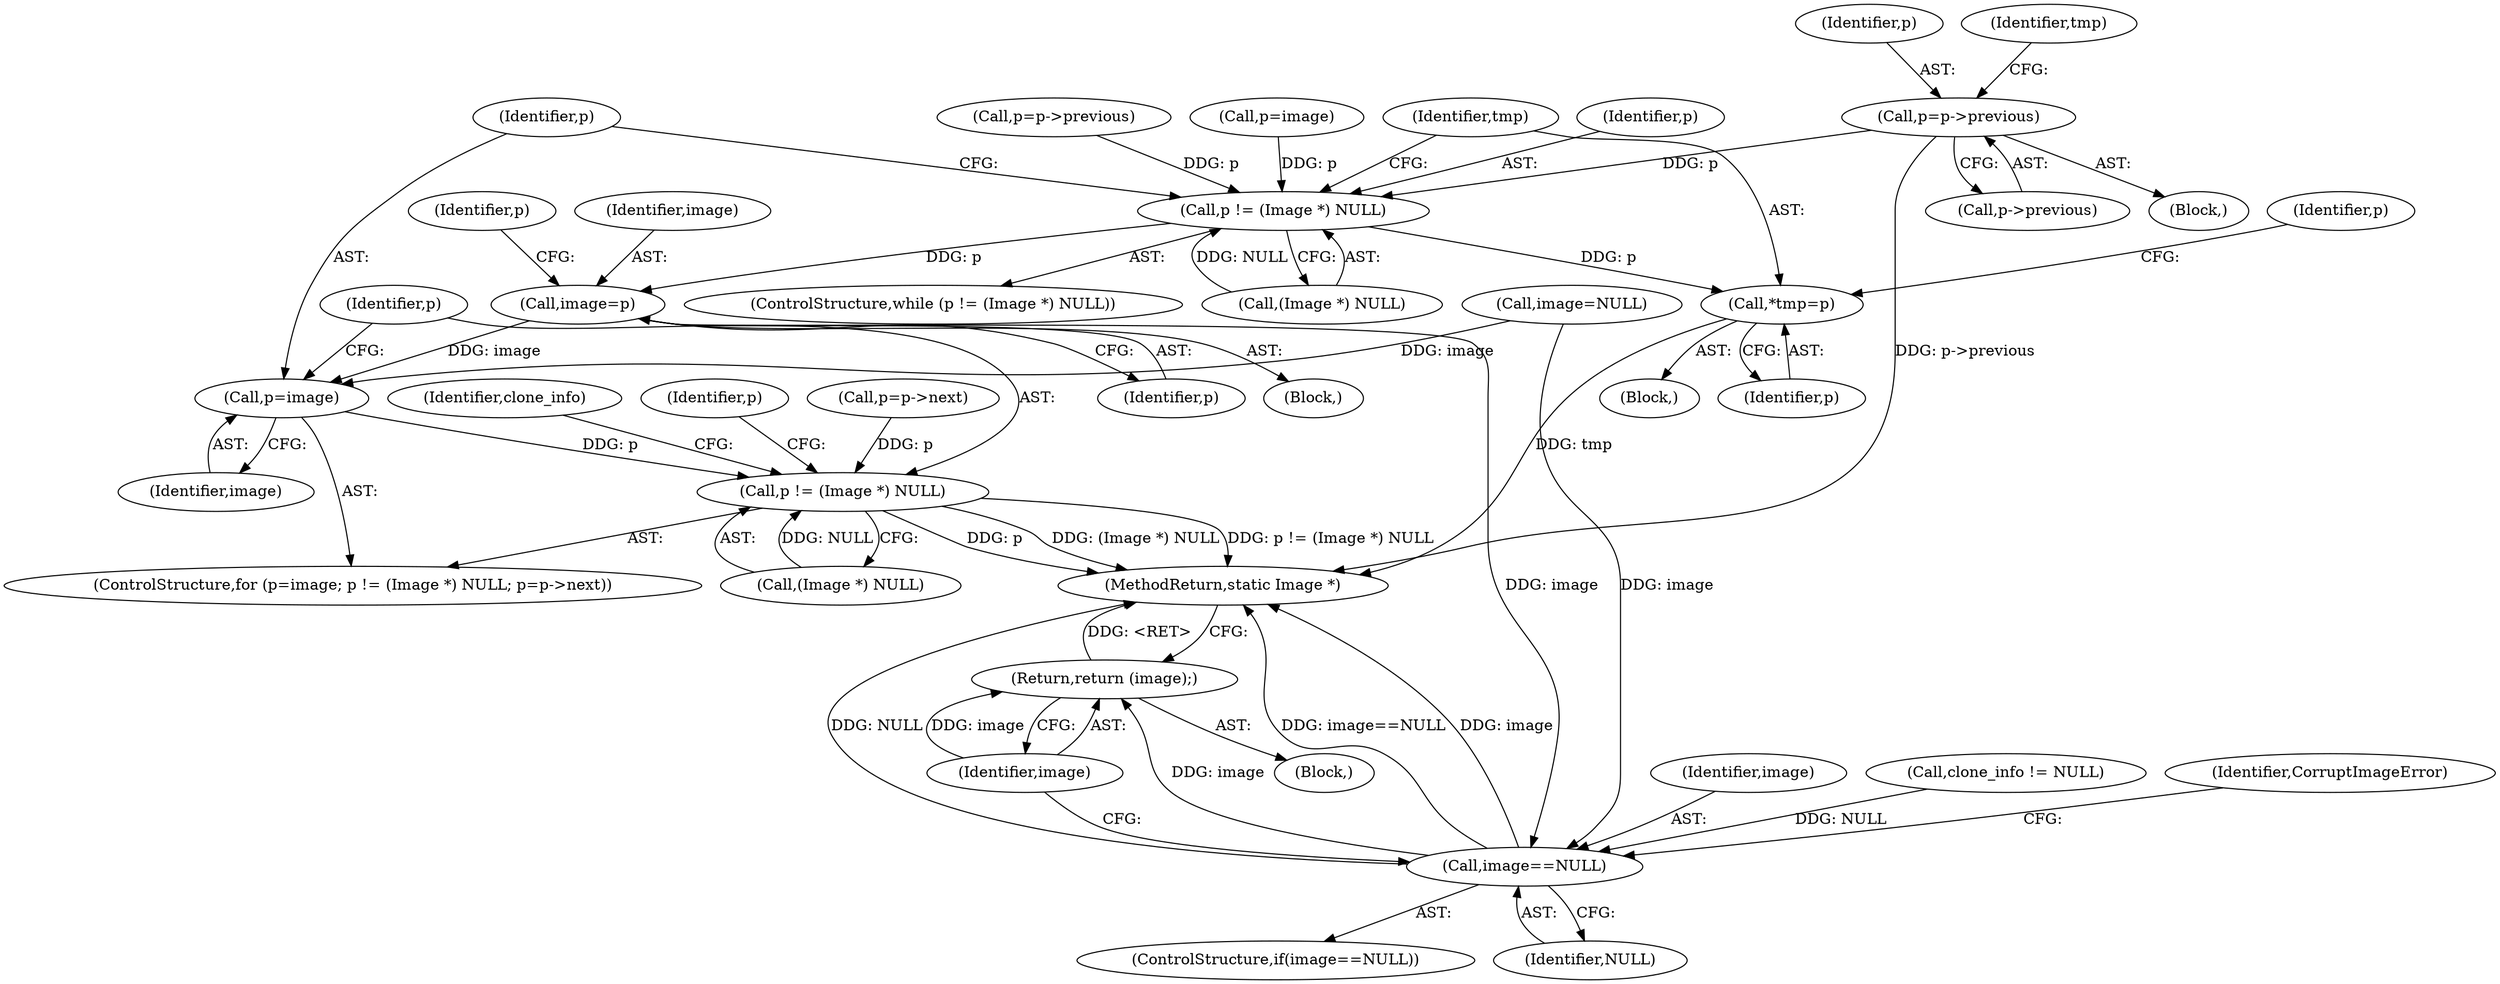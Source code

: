 digraph "0_ImageMagick_51b0ae01709adc1e4a9245e158ef17b85a110960@pointer" {
"1001738" [label="(Call,p=p->previous)"];
"1001715" [label="(Call,p != (Image *) NULL)"];
"1001722" [label="(Call,*tmp=p)"];
"1001748" [label="(Call,image=p)"];
"1001757" [label="(Call,p=image)"];
"1001760" [label="(Call,p != (Image *) NULL)"];
"1001815" [label="(Call,image==NULL)"];
"1001821" [label="(Return,return (image);)"];
"1001739" [label="(Identifier,p)"];
"1001821" [label="(Return,return (image);)"];
"1001748" [label="(Call,image=p)"];
"1001750" [label="(Identifier,p)"];
"1001761" [label="(Identifier,p)"];
"1001751" [label="(Call,p=p->previous)"];
"1001760" [label="(Call,p != (Image *) NULL)"];
"1001752" [label="(Identifier,p)"];
"1001778" [label="(Identifier,clone_info)"];
"1001747" [label="(Block,)"];
"1001720" [label="(Block,)"];
"1001708" [label="(Call,p=image)"];
"1001757" [label="(Call,p=image)"];
"1001814" [label="(ControlStructure,if(image==NULL))"];
"1001758" [label="(Identifier,p)"];
"1001714" [label="(ControlStructure,while (p != (Image *) NULL))"];
"1001715" [label="(Call,p != (Image *) NULL)"];
"1001723" [label="(Identifier,tmp)"];
"1001722" [label="(Call,*tmp=p)"];
"1001711" [label="(Call,image=NULL)"];
"1001717" [label="(Call,(Image *) NULL)"];
"1001816" [label="(Identifier,image)"];
"1001724" [label="(Identifier,p)"];
"1001772" [label="(Identifier,p)"];
"1001823" [label="(MethodReturn,static Image *)"];
"1001740" [label="(Call,p->previous)"];
"1001777" [label="(Call,clone_info != NULL)"];
"1000158" [label="(Block,)"];
"1001738" [label="(Call,p=p->previous)"];
"1001759" [label="(Identifier,image)"];
"1001716" [label="(Identifier,p)"];
"1001819" [label="(Identifier,CorruptImageError)"];
"1001737" [label="(Block,)"];
"1001745" [label="(Identifier,tmp)"];
"1001756" [label="(ControlStructure,for (p=image; p != (Image *) NULL; p=p->next))"];
"1001817" [label="(Identifier,NULL)"];
"1001729" [label="(Identifier,p)"];
"1001762" [label="(Call,(Image *) NULL)"];
"1001765" [label="(Call,p=p->next)"];
"1001822" [label="(Identifier,image)"];
"1001815" [label="(Call,image==NULL)"];
"1001749" [label="(Identifier,image)"];
"1001738" -> "1001737"  [label="AST: "];
"1001738" -> "1001740"  [label="CFG: "];
"1001739" -> "1001738"  [label="AST: "];
"1001740" -> "1001738"  [label="AST: "];
"1001745" -> "1001738"  [label="CFG: "];
"1001738" -> "1001823"  [label="DDG: p->previous"];
"1001738" -> "1001715"  [label="DDG: p"];
"1001715" -> "1001714"  [label="AST: "];
"1001715" -> "1001717"  [label="CFG: "];
"1001716" -> "1001715"  [label="AST: "];
"1001717" -> "1001715"  [label="AST: "];
"1001723" -> "1001715"  [label="CFG: "];
"1001758" -> "1001715"  [label="CFG: "];
"1001708" -> "1001715"  [label="DDG: p"];
"1001751" -> "1001715"  [label="DDG: p"];
"1001717" -> "1001715"  [label="DDG: NULL"];
"1001715" -> "1001722"  [label="DDG: p"];
"1001715" -> "1001748"  [label="DDG: p"];
"1001722" -> "1001720"  [label="AST: "];
"1001722" -> "1001724"  [label="CFG: "];
"1001723" -> "1001722"  [label="AST: "];
"1001724" -> "1001722"  [label="AST: "];
"1001729" -> "1001722"  [label="CFG: "];
"1001722" -> "1001823"  [label="DDG: tmp"];
"1001748" -> "1001747"  [label="AST: "];
"1001748" -> "1001750"  [label="CFG: "];
"1001749" -> "1001748"  [label="AST: "];
"1001750" -> "1001748"  [label="AST: "];
"1001752" -> "1001748"  [label="CFG: "];
"1001748" -> "1001757"  [label="DDG: image"];
"1001748" -> "1001815"  [label="DDG: image"];
"1001757" -> "1001756"  [label="AST: "];
"1001757" -> "1001759"  [label="CFG: "];
"1001758" -> "1001757"  [label="AST: "];
"1001759" -> "1001757"  [label="AST: "];
"1001761" -> "1001757"  [label="CFG: "];
"1001711" -> "1001757"  [label="DDG: image"];
"1001757" -> "1001760"  [label="DDG: p"];
"1001760" -> "1001756"  [label="AST: "];
"1001760" -> "1001762"  [label="CFG: "];
"1001761" -> "1001760"  [label="AST: "];
"1001762" -> "1001760"  [label="AST: "];
"1001772" -> "1001760"  [label="CFG: "];
"1001778" -> "1001760"  [label="CFG: "];
"1001760" -> "1001823"  [label="DDG: (Image *) NULL"];
"1001760" -> "1001823"  [label="DDG: p != (Image *) NULL"];
"1001760" -> "1001823"  [label="DDG: p"];
"1001765" -> "1001760"  [label="DDG: p"];
"1001762" -> "1001760"  [label="DDG: NULL"];
"1001815" -> "1001814"  [label="AST: "];
"1001815" -> "1001817"  [label="CFG: "];
"1001816" -> "1001815"  [label="AST: "];
"1001817" -> "1001815"  [label="AST: "];
"1001819" -> "1001815"  [label="CFG: "];
"1001822" -> "1001815"  [label="CFG: "];
"1001815" -> "1001823"  [label="DDG: image==NULL"];
"1001815" -> "1001823"  [label="DDG: image"];
"1001815" -> "1001823"  [label="DDG: NULL"];
"1001711" -> "1001815"  [label="DDG: image"];
"1001777" -> "1001815"  [label="DDG: NULL"];
"1001815" -> "1001821"  [label="DDG: image"];
"1001821" -> "1000158"  [label="AST: "];
"1001821" -> "1001822"  [label="CFG: "];
"1001822" -> "1001821"  [label="AST: "];
"1001823" -> "1001821"  [label="CFG: "];
"1001821" -> "1001823"  [label="DDG: <RET>"];
"1001822" -> "1001821"  [label="DDG: image"];
}
